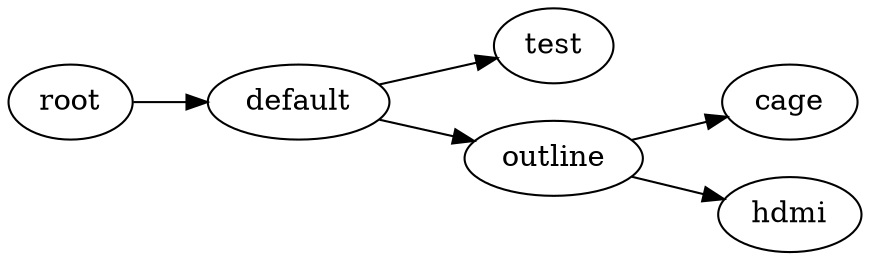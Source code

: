 digraph default {
	graph [rankdir=LR]
	root_5 [label=root href="javascript:s=&quot;\(\)\nNone&quot;; console.log(s); alert(s);"]
	default_6 [label=default href="javascript:s=&quot;\(&#x27;default&#x27;,\)\nHdmiOutlineTest&quot;; console.log(s); alert(s);" tooltip=HdmiOutlineTest]
	test_7 [label=test href="javascript:s=&quot;\(&#x27;default&#x27;,\ &#x27;test&#x27;\)\nBox&quot;; console.log(s); alert(s);" tooltip=Box]
	outline_8 [label=outline href="javascript:s=&quot;\(&#x27;default&#x27;,\ &#x27;outline&#x27;\)\nHdmiOutline&quot;; console.log(s); alert(s);" tooltip=HdmiOutline]
	cage_9 [label=cage href="javascript:s=&quot;\(&#x27;default&#x27;,\ &#x27;outline&#x27;,\ &#x27;cage&#x27;\)\nBox&quot;; console.log(s); alert(s);" tooltip=Box]
	hdmi_10 [label=hdmi href="javascript:s=&quot;\(&#x27;default&#x27;,\ &#x27;outline&#x27;,\ &#x27;hdmi&#x27;\)\nLinearExtrude&quot;; console.log(s); alert(s);" tooltip=LinearExtrude]
	root_5 -> default_6
	default_6 -> test_7
	default_6 -> outline_8
	outline_8 -> cage_9
	outline_8 -> hdmi_10
}
